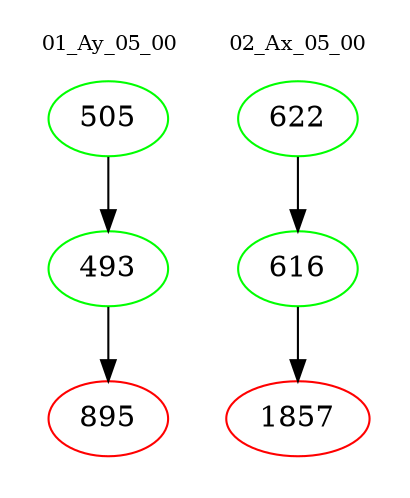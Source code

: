 digraph{
subgraph cluster_0 {
color = white
label = "01_Ay_05_00";
fontsize=10;
T0_505 [label="505", color="green"]
T0_505 -> T0_493 [color="black"]
T0_493 [label="493", color="green"]
T0_493 -> T0_895 [color="black"]
T0_895 [label="895", color="red"]
}
subgraph cluster_1 {
color = white
label = "02_Ax_05_00";
fontsize=10;
T1_622 [label="622", color="green"]
T1_622 -> T1_616 [color="black"]
T1_616 [label="616", color="green"]
T1_616 -> T1_1857 [color="black"]
T1_1857 [label="1857", color="red"]
}
}
